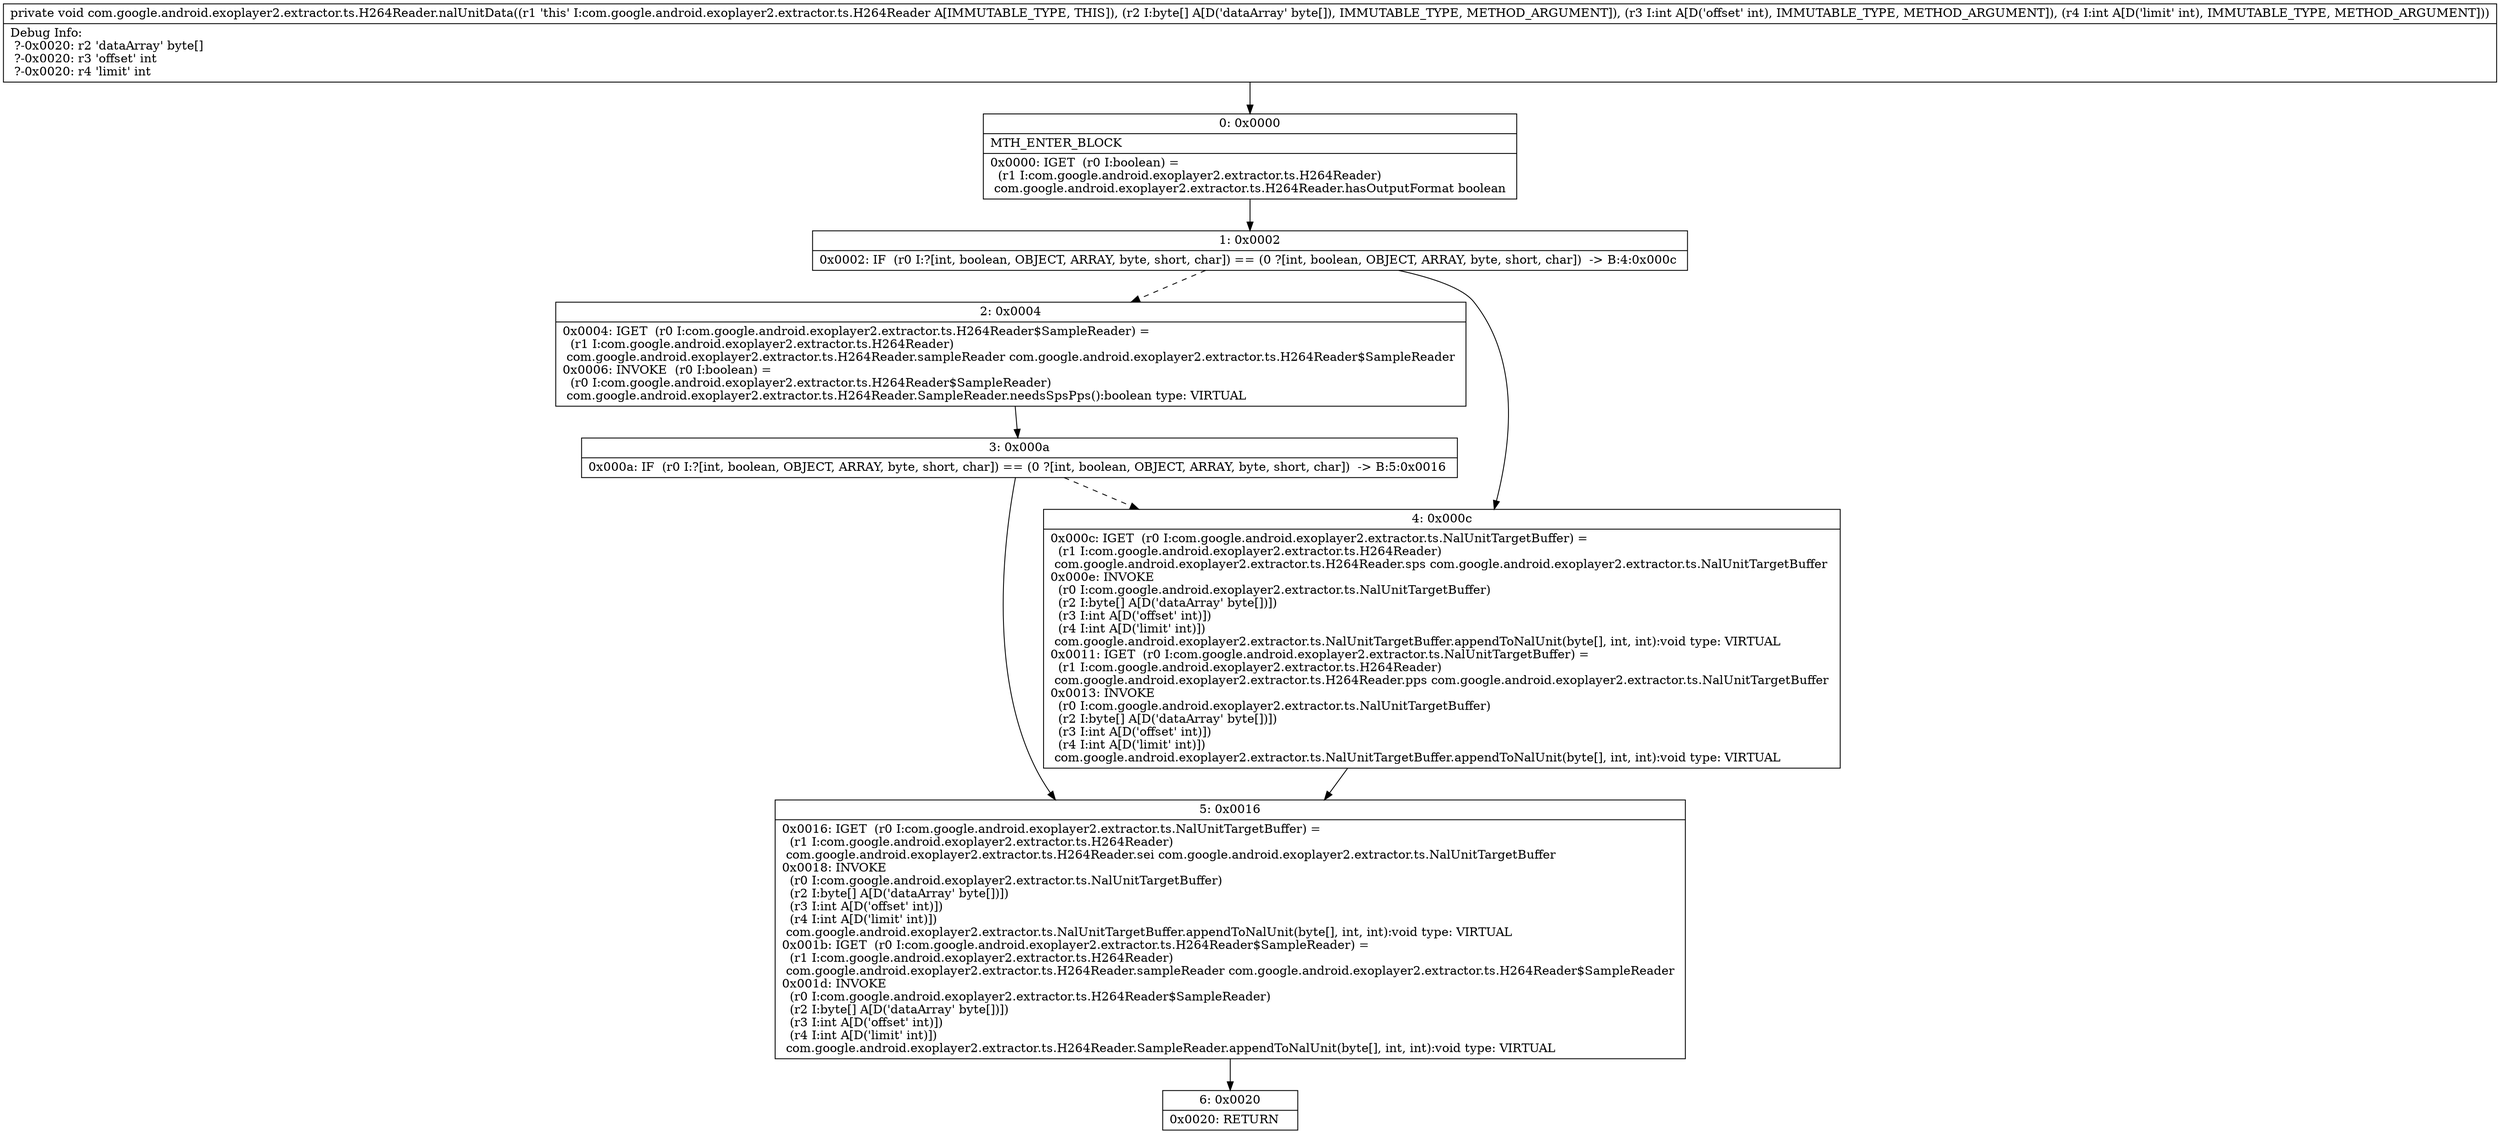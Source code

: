 digraph "CFG forcom.google.android.exoplayer2.extractor.ts.H264Reader.nalUnitData([BII)V" {
Node_0 [shape=record,label="{0\:\ 0x0000|MTH_ENTER_BLOCK\l|0x0000: IGET  (r0 I:boolean) = \l  (r1 I:com.google.android.exoplayer2.extractor.ts.H264Reader)\l com.google.android.exoplayer2.extractor.ts.H264Reader.hasOutputFormat boolean \l}"];
Node_1 [shape=record,label="{1\:\ 0x0002|0x0002: IF  (r0 I:?[int, boolean, OBJECT, ARRAY, byte, short, char]) == (0 ?[int, boolean, OBJECT, ARRAY, byte, short, char])  \-\> B:4:0x000c \l}"];
Node_2 [shape=record,label="{2\:\ 0x0004|0x0004: IGET  (r0 I:com.google.android.exoplayer2.extractor.ts.H264Reader$SampleReader) = \l  (r1 I:com.google.android.exoplayer2.extractor.ts.H264Reader)\l com.google.android.exoplayer2.extractor.ts.H264Reader.sampleReader com.google.android.exoplayer2.extractor.ts.H264Reader$SampleReader \l0x0006: INVOKE  (r0 I:boolean) = \l  (r0 I:com.google.android.exoplayer2.extractor.ts.H264Reader$SampleReader)\l com.google.android.exoplayer2.extractor.ts.H264Reader.SampleReader.needsSpsPps():boolean type: VIRTUAL \l}"];
Node_3 [shape=record,label="{3\:\ 0x000a|0x000a: IF  (r0 I:?[int, boolean, OBJECT, ARRAY, byte, short, char]) == (0 ?[int, boolean, OBJECT, ARRAY, byte, short, char])  \-\> B:5:0x0016 \l}"];
Node_4 [shape=record,label="{4\:\ 0x000c|0x000c: IGET  (r0 I:com.google.android.exoplayer2.extractor.ts.NalUnitTargetBuffer) = \l  (r1 I:com.google.android.exoplayer2.extractor.ts.H264Reader)\l com.google.android.exoplayer2.extractor.ts.H264Reader.sps com.google.android.exoplayer2.extractor.ts.NalUnitTargetBuffer \l0x000e: INVOKE  \l  (r0 I:com.google.android.exoplayer2.extractor.ts.NalUnitTargetBuffer)\l  (r2 I:byte[] A[D('dataArray' byte[])])\l  (r3 I:int A[D('offset' int)])\l  (r4 I:int A[D('limit' int)])\l com.google.android.exoplayer2.extractor.ts.NalUnitTargetBuffer.appendToNalUnit(byte[], int, int):void type: VIRTUAL \l0x0011: IGET  (r0 I:com.google.android.exoplayer2.extractor.ts.NalUnitTargetBuffer) = \l  (r1 I:com.google.android.exoplayer2.extractor.ts.H264Reader)\l com.google.android.exoplayer2.extractor.ts.H264Reader.pps com.google.android.exoplayer2.extractor.ts.NalUnitTargetBuffer \l0x0013: INVOKE  \l  (r0 I:com.google.android.exoplayer2.extractor.ts.NalUnitTargetBuffer)\l  (r2 I:byte[] A[D('dataArray' byte[])])\l  (r3 I:int A[D('offset' int)])\l  (r4 I:int A[D('limit' int)])\l com.google.android.exoplayer2.extractor.ts.NalUnitTargetBuffer.appendToNalUnit(byte[], int, int):void type: VIRTUAL \l}"];
Node_5 [shape=record,label="{5\:\ 0x0016|0x0016: IGET  (r0 I:com.google.android.exoplayer2.extractor.ts.NalUnitTargetBuffer) = \l  (r1 I:com.google.android.exoplayer2.extractor.ts.H264Reader)\l com.google.android.exoplayer2.extractor.ts.H264Reader.sei com.google.android.exoplayer2.extractor.ts.NalUnitTargetBuffer \l0x0018: INVOKE  \l  (r0 I:com.google.android.exoplayer2.extractor.ts.NalUnitTargetBuffer)\l  (r2 I:byte[] A[D('dataArray' byte[])])\l  (r3 I:int A[D('offset' int)])\l  (r4 I:int A[D('limit' int)])\l com.google.android.exoplayer2.extractor.ts.NalUnitTargetBuffer.appendToNalUnit(byte[], int, int):void type: VIRTUAL \l0x001b: IGET  (r0 I:com.google.android.exoplayer2.extractor.ts.H264Reader$SampleReader) = \l  (r1 I:com.google.android.exoplayer2.extractor.ts.H264Reader)\l com.google.android.exoplayer2.extractor.ts.H264Reader.sampleReader com.google.android.exoplayer2.extractor.ts.H264Reader$SampleReader \l0x001d: INVOKE  \l  (r0 I:com.google.android.exoplayer2.extractor.ts.H264Reader$SampleReader)\l  (r2 I:byte[] A[D('dataArray' byte[])])\l  (r3 I:int A[D('offset' int)])\l  (r4 I:int A[D('limit' int)])\l com.google.android.exoplayer2.extractor.ts.H264Reader.SampleReader.appendToNalUnit(byte[], int, int):void type: VIRTUAL \l}"];
Node_6 [shape=record,label="{6\:\ 0x0020|0x0020: RETURN   \l}"];
MethodNode[shape=record,label="{private void com.google.android.exoplayer2.extractor.ts.H264Reader.nalUnitData((r1 'this' I:com.google.android.exoplayer2.extractor.ts.H264Reader A[IMMUTABLE_TYPE, THIS]), (r2 I:byte[] A[D('dataArray' byte[]), IMMUTABLE_TYPE, METHOD_ARGUMENT]), (r3 I:int A[D('offset' int), IMMUTABLE_TYPE, METHOD_ARGUMENT]), (r4 I:int A[D('limit' int), IMMUTABLE_TYPE, METHOD_ARGUMENT]))  | Debug Info:\l  ?\-0x0020: r2 'dataArray' byte[]\l  ?\-0x0020: r3 'offset' int\l  ?\-0x0020: r4 'limit' int\l}"];
MethodNode -> Node_0;
Node_0 -> Node_1;
Node_1 -> Node_2[style=dashed];
Node_1 -> Node_4;
Node_2 -> Node_3;
Node_3 -> Node_4[style=dashed];
Node_3 -> Node_5;
Node_4 -> Node_5;
Node_5 -> Node_6;
}


